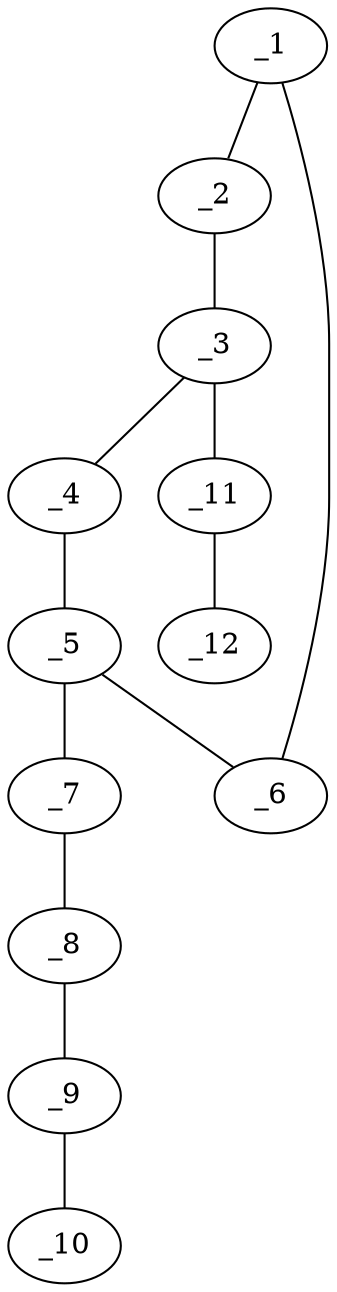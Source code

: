 graph molid636946 {
	_1	 [charge=0,
		chem=1,
		symbol="C  ",
		x="5.4641",
		y="-2"];
	_2	 [charge=0,
		chem=1,
		symbol="C  ",
		x="4.5981",
		y="-2.5"];
	_1 -- _2	 [valence=1];
	_6	 [charge=0,
		chem=1,
		symbol="C  ",
		x="5.4641",
		y="-1"];
	_1 -- _6	 [valence=2];
	_3	 [charge=0,
		chem=1,
		symbol="C  ",
		x="3.7321",
		y="-2"];
	_2 -- _3	 [valence=2];
	_4	 [charge=0,
		chem=1,
		symbol="C  ",
		x="3.7321",
		y="-1"];
	_3 -- _4	 [valence=1];
	_11	 [charge=0,
		chem=1,
		symbol="C  ",
		x="2.866",
		y="-2.5"];
	_3 -- _11	 [valence=1];
	_5	 [charge=0,
		chem=1,
		symbol="C  ",
		x="4.5981",
		y="-0.5"];
	_4 -- _5	 [valence=2];
	_5 -- _6	 [valence=1];
	_7	 [charge=0,
		chem=1,
		symbol="C  ",
		x="4.5981",
		y="0.5"];
	_5 -- _7	 [valence=1];
	_8	 [charge=0,
		chem=1,
		symbol="C  ",
		x="5.4641",
		y=1];
	_7 -- _8	 [valence=2];
	_9	 [charge=0,
		chem=1,
		symbol="C  ",
		x="5.4641",
		y=2];
	_8 -- _9	 [valence=1];
	_10	 [charge=0,
		chem=4,
		symbol="N  ",
		x="5.4641",
		y=3];
	_9 -- _10	 [valence=3];
	_12	 [charge=0,
		chem=4,
		symbol="N  ",
		x=2,
		y="-3"];
	_11 -- _12	 [valence=3];
}
